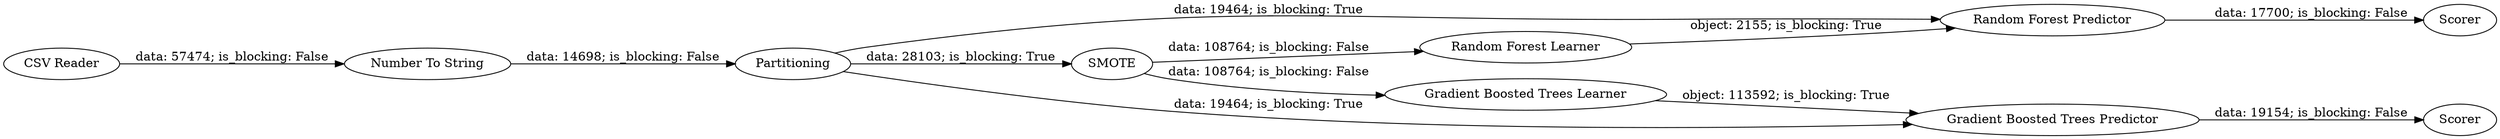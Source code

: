digraph {
	"-8712302852000842940_1" [label="CSV Reader"]
	"-8712302852000842940_12" [label="Gradient Boosted Trees Learner"]
	"-8712302852000842940_8" [label="Random Forest Predictor"]
	"-8712302852000842940_13" [label="Gradient Boosted Trees Predictor"]
	"-8712302852000842940_3" [label=Partitioning]
	"-8712302852000842940_9" [label=Scorer]
	"-8712302852000842940_14" [label=Scorer]
	"-8712302852000842940_7" [label="Random Forest Learner"]
	"-8712302852000842940_2" [label="Number To String"]
	"-8712302852000842940_6" [label=SMOTE]
	"-8712302852000842940_3" -> "-8712302852000842940_8" [label="data: 19464; is_blocking: True"]
	"-8712302852000842940_6" -> "-8712302852000842940_12" [label="data: 108764; is_blocking: False"]
	"-8712302852000842940_7" -> "-8712302852000842940_8" [label="object: 2155; is_blocking: True"]
	"-8712302852000842940_3" -> "-8712302852000842940_13" [label="data: 19464; is_blocking: True"]
	"-8712302852000842940_13" -> "-8712302852000842940_14" [label="data: 19154; is_blocking: False"]
	"-8712302852000842940_12" -> "-8712302852000842940_13" [label="object: 113592; is_blocking: True"]
	"-8712302852000842940_2" -> "-8712302852000842940_3" [label="data: 14698; is_blocking: False"]
	"-8712302852000842940_6" -> "-8712302852000842940_7" [label="data: 108764; is_blocking: False"]
	"-8712302852000842940_3" -> "-8712302852000842940_6" [label="data: 28103; is_blocking: True"]
	"-8712302852000842940_1" -> "-8712302852000842940_2" [label="data: 57474; is_blocking: False"]
	"-8712302852000842940_8" -> "-8712302852000842940_9" [label="data: 17700; is_blocking: False"]
	rankdir=LR
}
